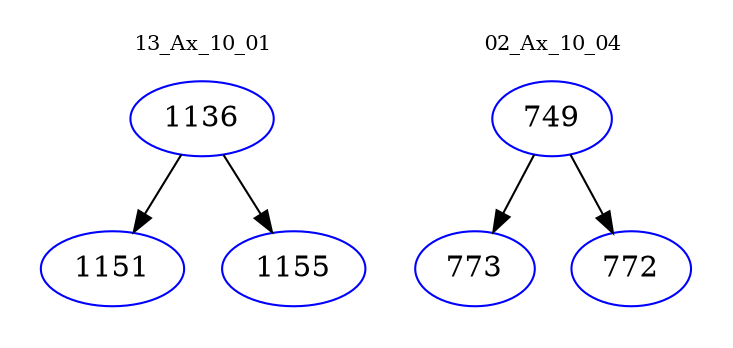 digraph{
subgraph cluster_0 {
color = white
label = "13_Ax_10_01";
fontsize=10;
T0_1136 [label="1136", color="blue"]
T0_1136 -> T0_1151 [color="black"]
T0_1151 [label="1151", color="blue"]
T0_1136 -> T0_1155 [color="black"]
T0_1155 [label="1155", color="blue"]
}
subgraph cluster_1 {
color = white
label = "02_Ax_10_04";
fontsize=10;
T1_749 [label="749", color="blue"]
T1_749 -> T1_773 [color="black"]
T1_773 [label="773", color="blue"]
T1_749 -> T1_772 [color="black"]
T1_772 [label="772", color="blue"]
}
}
